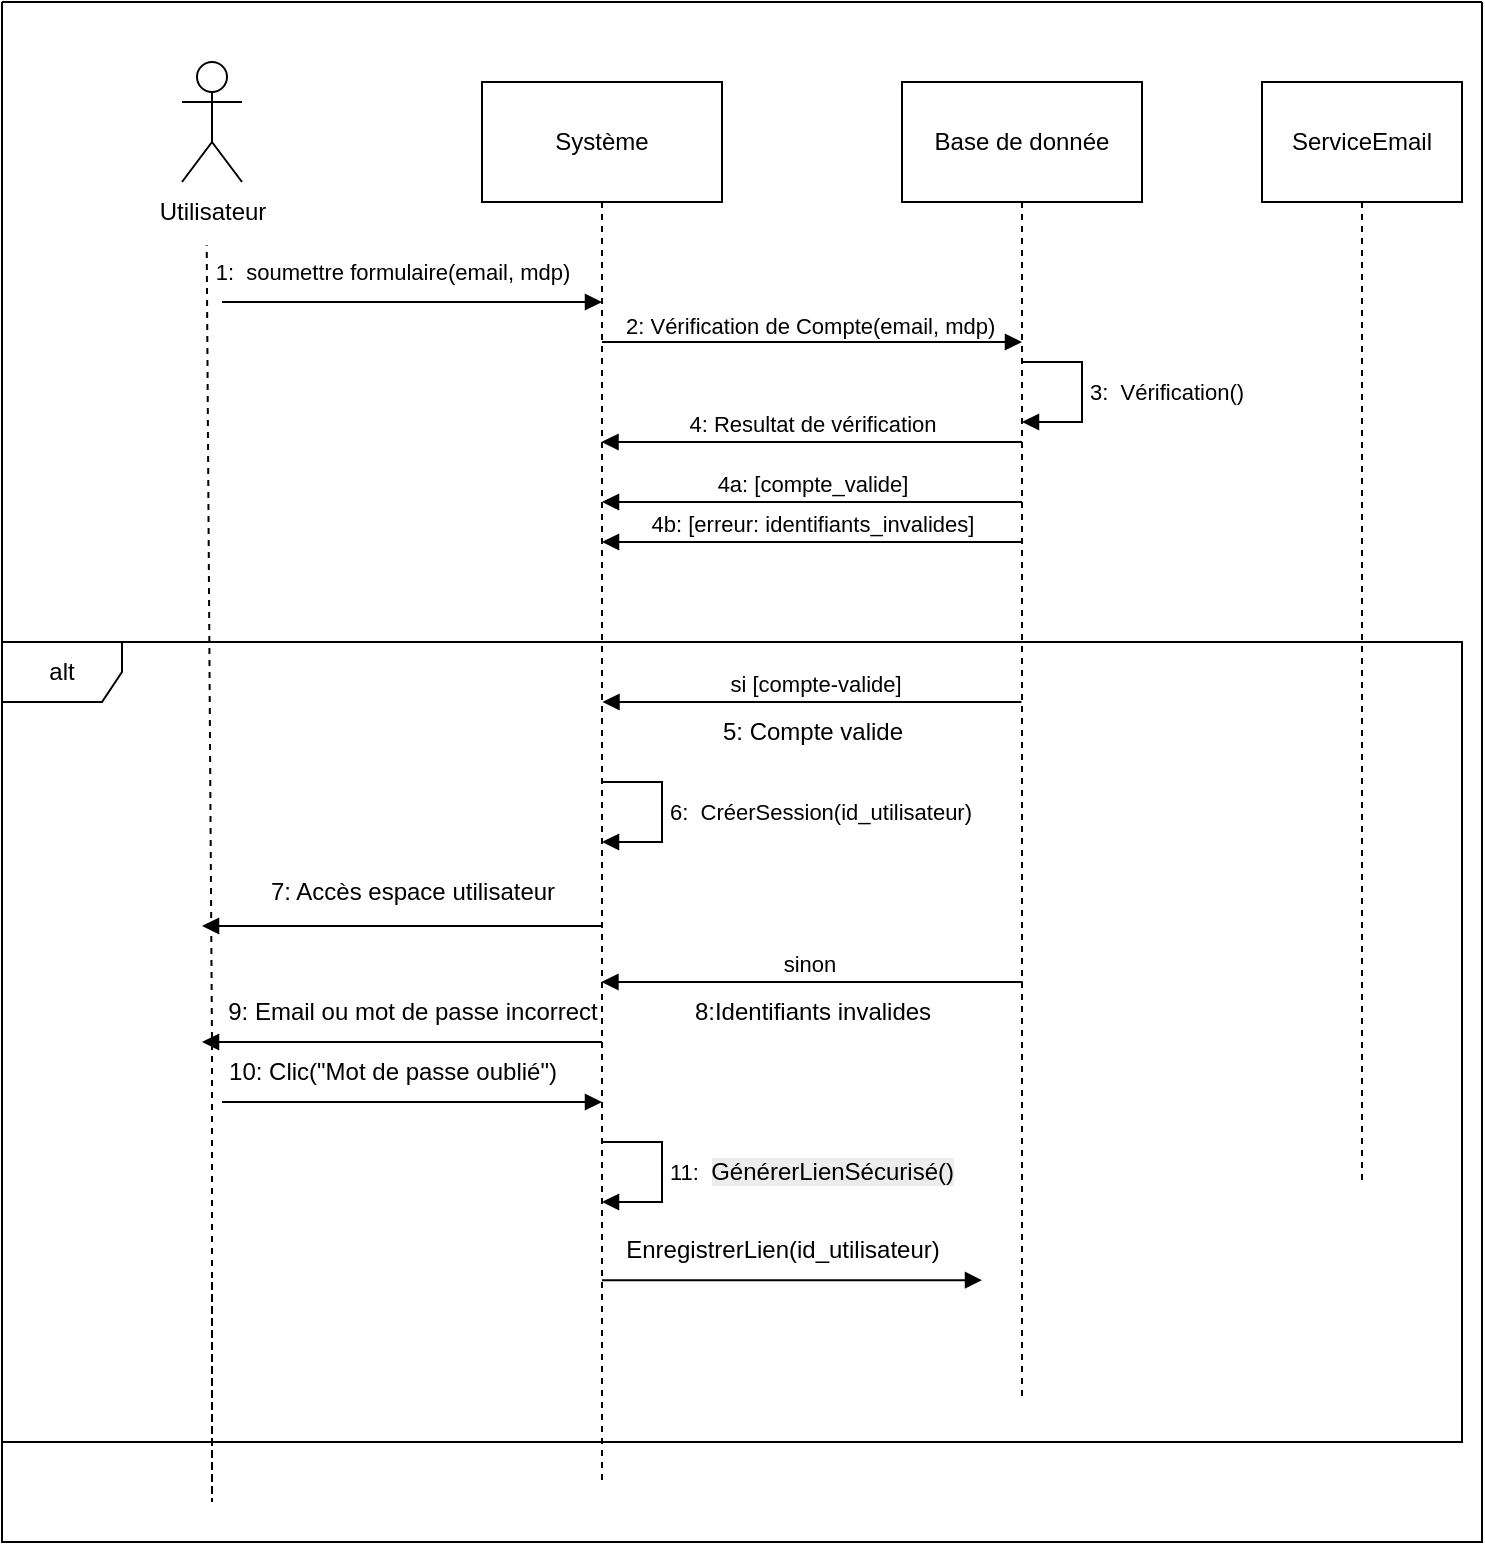 <mxfile version="26.2.3">
  <diagram name="Page-1" id="2YBvvXClWsGukQMizWep">
    <mxGraphModel dx="1214" dy="543" grid="1" gridSize="10" guides="1" tooltips="1" connect="1" arrows="1" fold="1" page="1" pageScale="1" pageWidth="850" pageHeight="1100" math="0" shadow="0">
      <root>
        <mxCell id="0" />
        <mxCell id="1" parent="0" />
        <mxCell id="dc0nqa92FMbY49DklVH1-14" value="" style="swimlane;startSize=0;" parent="1" vertex="1">
          <mxGeometry x="70" y="30" width="740" height="770" as="geometry">
            <mxRectangle x="80" y="30" width="50" height="40" as="alternateBounds" />
          </mxGeometry>
        </mxCell>
        <mxCell id="dc0nqa92FMbY49DklVH1-15" value="Utilisateur" style="text;html=1;align=center;verticalAlign=middle;resizable=0;points=[];autosize=1;strokeColor=none;fillColor=none;" parent="dc0nqa92FMbY49DklVH1-14" vertex="1">
          <mxGeometry x="65" y="90" width="80" height="30" as="geometry" />
        </mxCell>
        <mxCell id="dc0nqa92FMbY49DklVH1-20" value="" style="endArrow=none;dashed=1;html=1;rounded=0;entryX=0.467;entryY=1.056;entryDx=0;entryDy=0;entryPerimeter=0;" parent="dc0nqa92FMbY49DklVH1-14" target="dc0nqa92FMbY49DklVH1-15" edge="1">
          <mxGeometry width="50" height="50" relative="1" as="geometry">
            <mxPoint x="105" y="640" as="sourcePoint" />
            <mxPoint x="223.22" y="150" as="targetPoint" />
            <Array as="points">
              <mxPoint x="105" y="750" />
              <mxPoint x="105" y="520" />
            </Array>
          </mxGeometry>
        </mxCell>
        <mxCell id="dc0nqa92FMbY49DklVH1-21" value="" style="shape=umlActor;verticalLabelPosition=bottom;verticalAlign=top;html=1;outlineConnect=0;" parent="dc0nqa92FMbY49DklVH1-14" vertex="1">
          <mxGeometry x="90" y="30" width="30" height="60" as="geometry" />
        </mxCell>
        <mxCell id="JqO3XtMDO4aosh0jrj5c-3" value="" style="endArrow=block;endFill=1;html=1;edgeStyle=orthogonalEdgeStyle;align=left;verticalAlign=top;rounded=0;" edge="1" parent="dc0nqa92FMbY49DklVH1-14">
          <mxGeometry x="-1" relative="1" as="geometry">
            <mxPoint x="300" y="170" as="sourcePoint" />
            <mxPoint x="510" y="170" as="targetPoint" />
          </mxGeometry>
        </mxCell>
        <mxCell id="JqO3XtMDO4aosh0jrj5c-4" value="2: Vérification de Compte(email, mdp)" style="edgeLabel;resizable=0;html=1;align=left;verticalAlign=bottom;" connectable="0" vertex="1" parent="JqO3XtMDO4aosh0jrj5c-3">
          <mxGeometry x="-1" relative="1" as="geometry">
            <mxPoint x="10" as="offset" />
          </mxGeometry>
        </mxCell>
        <mxCell id="JqO3XtMDO4aosh0jrj5c-10" value="4: Resultat de vérification" style="html=1;verticalAlign=bottom;endArrow=block;curved=0;rounded=0;" edge="1" parent="dc0nqa92FMbY49DklVH1-14">
          <mxGeometry relative="1" as="geometry">
            <mxPoint x="510" y="220" as="sourcePoint" />
            <mxPoint x="299.759" y="220" as="targetPoint" />
          </mxGeometry>
        </mxCell>
        <mxCell id="JqO3XtMDO4aosh0jrj5c-13" value="4b: [erreur: identifiants_invalides]" style="html=1;verticalAlign=bottom;endArrow=block;curved=0;rounded=0;" edge="1" parent="dc0nqa92FMbY49DklVH1-14">
          <mxGeometry relative="1" as="geometry">
            <mxPoint x="510" y="270" as="sourcePoint" />
            <mxPoint x="300" y="270" as="targetPoint" />
          </mxGeometry>
        </mxCell>
        <mxCell id="JqO3XtMDO4aosh0jrj5c-12" value="4a: [compte_valide]" style="html=1;verticalAlign=bottom;endArrow=block;curved=0;rounded=0;" edge="1" parent="dc0nqa92FMbY49DklVH1-14">
          <mxGeometry relative="1" as="geometry">
            <mxPoint x="510" y="250" as="sourcePoint" />
            <mxPoint x="300" y="250" as="targetPoint" />
          </mxGeometry>
        </mxCell>
        <mxCell id="dc0nqa92FMbY49DklVH1-11" value="Base de donnée" style="shape=umlLifeline;perimeter=lifelinePerimeter;whiteSpace=wrap;html=1;container=1;dropTarget=0;collapsible=0;recursiveResize=0;outlineConnect=0;portConstraint=eastwest;newEdgeStyle={&quot;curved&quot;:0,&quot;rounded&quot;:0};size=60;" parent="dc0nqa92FMbY49DklVH1-14" vertex="1">
          <mxGeometry x="450" y="40" width="120" height="660" as="geometry" />
        </mxCell>
        <mxCell id="dc0nqa92FMbY49DklVH1-12" value="Système" style="shape=umlLifeline;perimeter=lifelinePerimeter;whiteSpace=wrap;html=1;container=1;dropTarget=0;collapsible=0;recursiveResize=0;outlineConnect=0;portConstraint=eastwest;newEdgeStyle={&quot;curved&quot;:0,&quot;rounded&quot;:0};size=60;" parent="dc0nqa92FMbY49DklVH1-14" vertex="1">
          <mxGeometry x="240" y="40" width="120" height="700" as="geometry" />
        </mxCell>
        <mxCell id="JqO3XtMDO4aosh0jrj5c-14" value="Service&lt;span style=&quot;background-color: transparent; color: light-dark(rgb(0, 0, 0), rgb(255, 255, 255));&quot;&gt;Email&lt;/span&gt;" style="shape=umlLifeline;perimeter=lifelinePerimeter;whiteSpace=wrap;html=1;container=1;dropTarget=0;collapsible=0;recursiveResize=0;outlineConnect=0;portConstraint=eastwest;newEdgeStyle={&quot;curved&quot;:0,&quot;rounded&quot;:0};size=60;" vertex="1" parent="dc0nqa92FMbY49DklVH1-14">
          <mxGeometry x="630" y="40" width="100" height="550" as="geometry" />
        </mxCell>
        <mxCell id="JqO3XtMDO4aosh0jrj5c-15" value="alt" style="shape=umlFrame;whiteSpace=wrap;html=1;pointerEvents=0;" vertex="1" parent="dc0nqa92FMbY49DklVH1-14">
          <mxGeometry y="320" width="730" height="400" as="geometry" />
        </mxCell>
        <mxCell id="JqO3XtMDO4aosh0jrj5c-17" value="&amp;nbsp;si [compte-valide]" style="html=1;verticalAlign=bottom;endArrow=block;curved=0;rounded=0;" edge="1" parent="dc0nqa92FMbY49DklVH1-14">
          <mxGeometry relative="1" as="geometry">
            <mxPoint x="509.75" y="350" as="sourcePoint" />
            <mxPoint x="300.25" y="350" as="targetPoint" />
          </mxGeometry>
        </mxCell>
        <mxCell id="JqO3XtMDO4aosh0jrj5c-19" value="6:&amp;nbsp;&amp;nbsp;CréerSession(id_utilisateur)" style="html=1;align=left;spacingLeft=2;endArrow=block;rounded=0;edgeStyle=orthogonalEdgeStyle;curved=0;rounded=0;" edge="1" parent="dc0nqa92FMbY49DklVH1-14">
          <mxGeometry relative="1" as="geometry">
            <mxPoint x="300" y="390" as="sourcePoint" />
            <Array as="points">
              <mxPoint x="330" y="420" />
            </Array>
            <mxPoint x="300" y="420" as="targetPoint" />
          </mxGeometry>
        </mxCell>
        <mxCell id="JqO3XtMDO4aosh0jrj5c-22" value="sinon&amp;nbsp;" style="html=1;verticalAlign=bottom;endArrow=block;curved=0;rounded=0;" edge="1" parent="dc0nqa92FMbY49DklVH1-14">
          <mxGeometry relative="1" as="geometry">
            <mxPoint x="510.28" y="490" as="sourcePoint" />
            <mxPoint x="299.727" y="490" as="targetPoint" />
          </mxGeometry>
        </mxCell>
        <mxCell id="JqO3XtMDO4aosh0jrj5c-23" value="3:&amp;nbsp;&amp;nbsp;Vérification()" style="html=1;align=left;spacingLeft=2;endArrow=block;rounded=0;edgeStyle=orthogonalEdgeStyle;curved=0;rounded=0;" edge="1" parent="dc0nqa92FMbY49DklVH1-14">
          <mxGeometry relative="1" as="geometry">
            <mxPoint x="510" y="180" as="sourcePoint" />
            <Array as="points">
              <mxPoint x="540" y="210" />
            </Array>
            <mxPoint x="510" y="210" as="targetPoint" />
          </mxGeometry>
        </mxCell>
        <mxCell id="JqO3XtMDO4aosh0jrj5c-25" value="5: Compte valide" style="text;html=1;align=center;verticalAlign=middle;resizable=0;points=[];autosize=1;strokeColor=none;fillColor=none;" vertex="1" parent="dc0nqa92FMbY49DklVH1-14">
          <mxGeometry x="350" y="350" width="110" height="30" as="geometry" />
        </mxCell>
        <mxCell id="JqO3XtMDO4aosh0jrj5c-26" value="9: Email ou mot de passe incorrect" style="text;html=1;align=center;verticalAlign=middle;resizable=0;points=[];autosize=1;strokeColor=none;fillColor=none;" vertex="1" parent="dc0nqa92FMbY49DklVH1-14">
          <mxGeometry x="100" y="490" width="210" height="30" as="geometry" />
        </mxCell>
        <mxCell id="JqO3XtMDO4aosh0jrj5c-29" value="" style="html=1;verticalAlign=bottom;endArrow=block;curved=0;rounded=0;" edge="1" parent="dc0nqa92FMbY49DklVH1-14" source="dc0nqa92FMbY49DklVH1-12">
          <mxGeometry relative="1" as="geometry">
            <mxPoint x="300" y="460" as="sourcePoint" />
            <mxPoint x="100" y="462" as="targetPoint" />
          </mxGeometry>
        </mxCell>
        <mxCell id="JqO3XtMDO4aosh0jrj5c-30" value="7: Accès espace utilisateur" style="text;html=1;align=center;verticalAlign=middle;resizable=0;points=[];autosize=1;strokeColor=none;fillColor=none;" vertex="1" parent="dc0nqa92FMbY49DklVH1-14">
          <mxGeometry x="120" y="430" width="170" height="30" as="geometry" />
        </mxCell>
        <mxCell id="JqO3XtMDO4aosh0jrj5c-31" value="" style="html=1;verticalAlign=bottom;endArrow=block;curved=0;rounded=0;" edge="1" parent="dc0nqa92FMbY49DklVH1-14">
          <mxGeometry relative="1" as="geometry">
            <mxPoint x="300" y="520" as="sourcePoint" />
            <mxPoint x="100" y="520" as="targetPoint" />
          </mxGeometry>
        </mxCell>
        <mxCell id="JqO3XtMDO4aosh0jrj5c-34" value="8:Identifiants invalides" style="text;html=1;align=center;verticalAlign=middle;resizable=0;points=[];autosize=1;strokeColor=none;fillColor=none;" vertex="1" parent="dc0nqa92FMbY49DklVH1-14">
          <mxGeometry x="335" y="490" width="140" height="30" as="geometry" />
        </mxCell>
        <mxCell id="JqO3XtMDO4aosh0jrj5c-35" value="10:&amp;nbsp;Clic(&quot;Mot de passe oublié&quot;)" style="text;html=1;align=center;verticalAlign=middle;resizable=0;points=[];autosize=1;strokeColor=none;fillColor=none;" vertex="1" parent="dc0nqa92FMbY49DklVH1-14">
          <mxGeometry x="100" y="520" width="190" height="30" as="geometry" />
        </mxCell>
        <mxCell id="JqO3XtMDO4aosh0jrj5c-39" value="11:&amp;nbsp;&amp;nbsp;&lt;span style=&quot;font-size: 12px; text-align: center; background-color: rgb(236, 236, 236);&quot;&gt;GénérerLienSécurisé()&lt;/span&gt;" style="html=1;align=left;spacingLeft=2;endArrow=block;rounded=0;edgeStyle=orthogonalEdgeStyle;curved=0;rounded=0;" edge="1" parent="dc0nqa92FMbY49DklVH1-14">
          <mxGeometry relative="1" as="geometry">
            <mxPoint x="300" y="570" as="sourcePoint" />
            <Array as="points">
              <mxPoint x="330" y="600" />
            </Array>
            <mxPoint x="300" y="600" as="targetPoint" />
          </mxGeometry>
        </mxCell>
        <mxCell id="JqO3XtMDO4aosh0jrj5c-40" value="EnregistrerLien(id_utilisateur)" style="text;html=1;align=center;verticalAlign=middle;resizable=0;points=[];autosize=1;strokeColor=none;fillColor=none;" vertex="1" parent="dc0nqa92FMbY49DklVH1-14">
          <mxGeometry x="300" y="609.09" width="180" height="30" as="geometry" />
        </mxCell>
        <mxCell id="JqO3XtMDO4aosh0jrj5c-41" value="" style="endArrow=block;endFill=1;html=1;edgeStyle=orthogonalEdgeStyle;align=left;verticalAlign=top;rounded=0;entryX=0.5;entryY=0.183;entryDx=0;entryDy=0;entryPerimeter=0;" edge="1" parent="dc0nqa92FMbY49DklVH1-14">
          <mxGeometry x="-1" relative="1" as="geometry">
            <mxPoint x="300" y="639.09" as="sourcePoint" />
            <mxPoint x="490" y="639.09" as="targetPoint" />
          </mxGeometry>
        </mxCell>
        <mxCell id="JqO3XtMDO4aosh0jrj5c-50" value="" style="endArrow=block;endFill=1;html=1;edgeStyle=orthogonalEdgeStyle;align=left;verticalAlign=top;rounded=0;entryX=0.5;entryY=0.183;entryDx=0;entryDy=0;entryPerimeter=0;" edge="1" parent="dc0nqa92FMbY49DklVH1-14">
          <mxGeometry x="-1" relative="1" as="geometry">
            <mxPoint x="110" y="150" as="sourcePoint" />
            <mxPoint x="300" y="150" as="targetPoint" />
          </mxGeometry>
        </mxCell>
        <mxCell id="JqO3XtMDO4aosh0jrj5c-44" value="&lt;span style=&quot;font-size: 11px; text-align: left; background-color: rgb(255, 255, 255);&quot;&gt;1:&amp;nbsp;&amp;nbsp;soumettre formulaire(email, mdp)&lt;/span&gt;" style="text;html=1;align=center;verticalAlign=middle;resizable=0;points=[];autosize=1;strokeColor=none;fillColor=none;" vertex="1" parent="dc0nqa92FMbY49DklVH1-14">
          <mxGeometry x="95" y="120" width="200" height="30" as="geometry" />
        </mxCell>
        <mxCell id="JqO3XtMDO4aosh0jrj5c-36" value="" style="endArrow=block;endFill=1;html=1;edgeStyle=orthogonalEdgeStyle;align=left;verticalAlign=top;rounded=0;entryX=0.5;entryY=0.183;entryDx=0;entryDy=0;entryPerimeter=0;" edge="1" parent="1">
          <mxGeometry x="-1" relative="1" as="geometry">
            <mxPoint x="180" y="580" as="sourcePoint" />
            <mxPoint x="370" y="580" as="targetPoint" />
          </mxGeometry>
        </mxCell>
      </root>
    </mxGraphModel>
  </diagram>
</mxfile>
